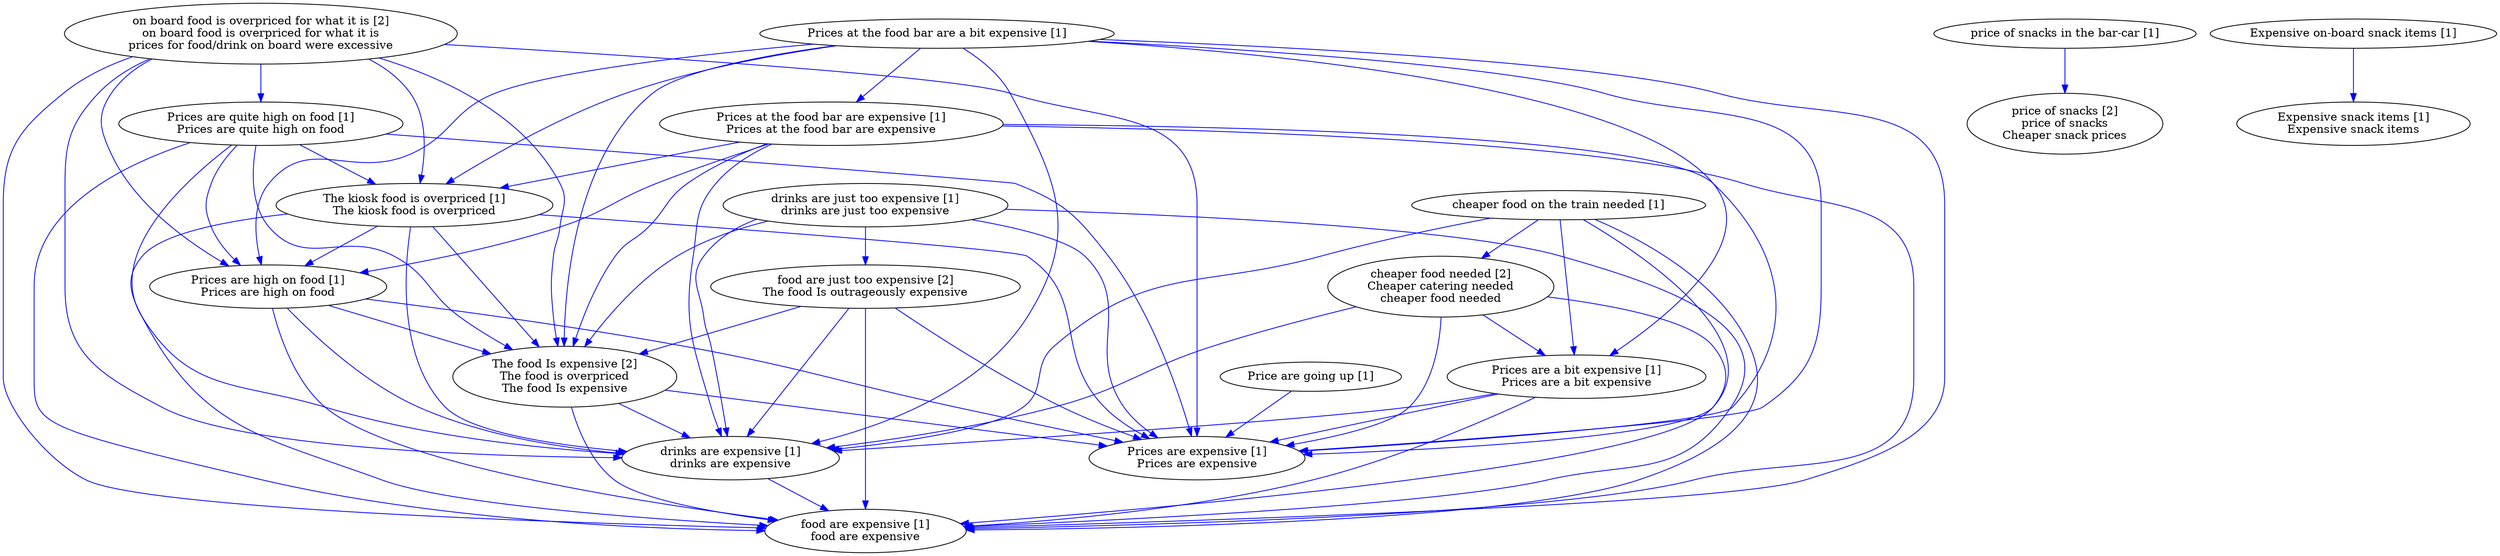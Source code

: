 digraph collapsedGraph {
"cheaper food needed [2]\nCheaper catering needed\ncheaper food needed""price of snacks [2]\nprice of snacks\nCheaper snack prices""food are just too expensive [2]\nThe food Is outrageously expensive""The food Is expensive [2]\nThe food is overpriced\nThe food Is expensive""on board food is overpriced for what it is [2]\non board food is overpriced for what it is\nprices for food/drink on board were excessive""Expensive on-board snack items [1]""Expensive snack items [1]\nExpensive snack items""Price are going up [1]""Prices are quite high on food [1]\nPrices are quite high on food""Prices are high on food [1]\nPrices are high on food""Prices at the food bar are a bit expensive [1]""Prices at the food bar are expensive [1]\nPrices at the food bar are expensive""Prices are expensive [1]\nPrices are expensive""Prices are a bit expensive [1]\nPrices are a bit expensive""The kiosk food is overpriced [1]\nThe kiosk food is overpriced""cheaper food on the train needed [1]""drinks are just too expensive [1]\ndrinks are just too expensive""drinks are expensive [1]\ndrinks are expensive""food are expensive [1]\nfood are expensive""price of snacks in the bar-car [1]""The kiosk food is overpriced [1]\nThe kiosk food is overpriced" -> "The food Is expensive [2]\nThe food is overpriced\nThe food Is expensive" [color=blue]
"cheaper food needed [2]\nCheaper catering needed\ncheaper food needed" -> "Prices are a bit expensive [1]\nPrices are a bit expensive" [color=blue]
"The kiosk food is overpriced [1]\nThe kiosk food is overpriced" -> "Prices are high on food [1]\nPrices are high on food" [color=blue]
"Prices are a bit expensive [1]\nPrices are a bit expensive" -> "drinks are expensive [1]\ndrinks are expensive" [color=blue]
"on board food is overpriced for what it is [2]\non board food is overpriced for what it is\nprices for food/drink on board were excessive" -> "The kiosk food is overpriced [1]\nThe kiosk food is overpriced" [color=blue]
"cheaper food needed [2]\nCheaper catering needed\ncheaper food needed" -> "food are expensive [1]\nfood are expensive" [color=blue]
"Prices are quite high on food [1]\nPrices are quite high on food" -> "The kiosk food is overpriced [1]\nThe kiosk food is overpriced" [color=blue]
"Prices are quite high on food [1]\nPrices are quite high on food" -> "food are expensive [1]\nfood are expensive" [color=blue]
"The kiosk food is overpriced [1]\nThe kiosk food is overpriced" -> "Prices are expensive [1]\nPrices are expensive" [color=blue]
"Prices are quite high on food [1]\nPrices are quite high on food" -> "Prices are expensive [1]\nPrices are expensive" [color=blue]
"Prices are quite high on food [1]\nPrices are quite high on food" -> "drinks are expensive [1]\ndrinks are expensive" [color=blue]
"The kiosk food is overpriced [1]\nThe kiosk food is overpriced" -> "drinks are expensive [1]\ndrinks are expensive" [color=blue]
"Prices are quite high on food [1]\nPrices are quite high on food" -> "The food Is expensive [2]\nThe food is overpriced\nThe food Is expensive" [color=blue]
"The food Is expensive [2]\nThe food is overpriced\nThe food Is expensive" -> "food are expensive [1]\nfood are expensive" [color=blue]
"cheaper food on the train needed [1]" -> "food are expensive [1]\nfood are expensive" [color=blue]
"cheaper food on the train needed [1]" -> "drinks are expensive [1]\ndrinks are expensive" [color=blue]
"food are just too expensive [2]\nThe food Is outrageously expensive" -> "drinks are expensive [1]\ndrinks are expensive" [color=blue]
"food are just too expensive [2]\nThe food Is outrageously expensive" -> "Prices are expensive [1]\nPrices are expensive" [color=blue]
"cheaper food on the train needed [1]" -> "cheaper food needed [2]\nCheaper catering needed\ncheaper food needed" [color=blue]
"cheaper food on the train needed [1]" -> "Prices are expensive [1]\nPrices are expensive" [color=blue]
"Prices are a bit expensive [1]\nPrices are a bit expensive" -> "food are expensive [1]\nfood are expensive" [color=blue]
"cheaper food needed [2]\nCheaper catering needed\ncheaper food needed" -> "drinks are expensive [1]\ndrinks are expensive" [color=blue]
"The food Is expensive [2]\nThe food is overpriced\nThe food Is expensive" -> "drinks are expensive [1]\ndrinks are expensive" [color=blue]
"cheaper food needed [2]\nCheaper catering needed\ncheaper food needed" -> "Prices are expensive [1]\nPrices are expensive" [color=blue]
"The food Is expensive [2]\nThe food is overpriced\nThe food Is expensive" -> "Prices are expensive [1]\nPrices are expensive" [color=blue]
"drinks are expensive [1]\ndrinks are expensive" -> "food are expensive [1]\nfood are expensive" [color=blue]
"The kiosk food is overpriced [1]\nThe kiosk food is overpriced" -> "food are expensive [1]\nfood are expensive" [color=blue]
"cheaper food on the train needed [1]" -> "Prices are a bit expensive [1]\nPrices are a bit expensive" [color=blue]
"on board food is overpriced for what it is [2]\non board food is overpriced for what it is\nprices for food/drink on board were excessive" -> "Prices are quite high on food [1]\nPrices are quite high on food" [color=blue]
"on board food is overpriced for what it is [2]\non board food is overpriced for what it is\nprices for food/drink on board were excessive" -> "The food Is expensive [2]\nThe food is overpriced\nThe food Is expensive" [color=blue]
"on board food is overpriced for what it is [2]\non board food is overpriced for what it is\nprices for food/drink on board were excessive" -> "Prices are expensive [1]\nPrices are expensive" [color=blue]
"on board food is overpriced for what it is [2]\non board food is overpriced for what it is\nprices for food/drink on board were excessive" -> "drinks are expensive [1]\ndrinks are expensive" [color=blue]
"food are just too expensive [2]\nThe food Is outrageously expensive" -> "food are expensive [1]\nfood are expensive" [color=blue]
"Prices at the food bar are expensive [1]\nPrices at the food bar are expensive" -> "Prices are high on food [1]\nPrices are high on food" [color=blue]
"drinks are just too expensive [1]\ndrinks are just too expensive" -> "The food Is expensive [2]\nThe food is overpriced\nThe food Is expensive" [color=blue]
"Prices at the food bar are expensive [1]\nPrices at the food bar are expensive" -> "The kiosk food is overpriced [1]\nThe kiosk food is overpriced" [color=blue]
"Prices at the food bar are a bit expensive [1]" -> "Prices are high on food [1]\nPrices are high on food" [color=blue]
"Prices are high on food [1]\nPrices are high on food" -> "The food Is expensive [2]\nThe food is overpriced\nThe food Is expensive" [color=blue]
"Prices at the food bar are expensive [1]\nPrices at the food bar are expensive" -> "drinks are expensive [1]\ndrinks are expensive" [color=blue]
"price of snacks in the bar-car [1]" -> "price of snacks [2]\nprice of snacks\nCheaper snack prices" [color=blue]
"Prices are high on food [1]\nPrices are high on food" -> "Prices are expensive [1]\nPrices are expensive" [color=blue]
"drinks are just too expensive [1]\ndrinks are just too expensive" -> "Prices are expensive [1]\nPrices are expensive" [color=blue]
"drinks are just too expensive [1]\ndrinks are just too expensive" -> "food are expensive [1]\nfood are expensive" [color=blue]
"on board food is overpriced for what it is [2]\non board food is overpriced for what it is\nprices for food/drink on board were excessive" -> "food are expensive [1]\nfood are expensive" [color=blue]
"drinks are just too expensive [1]\ndrinks are just too expensive" -> "food are just too expensive [2]\nThe food Is outrageously expensive" [color=blue]
"Prices are high on food [1]\nPrices are high on food" -> "drinks are expensive [1]\ndrinks are expensive" [color=blue]
"Prices at the food bar are a bit expensive [1]" -> "drinks are expensive [1]\ndrinks are expensive" [color=blue]
"Prices at the food bar are a bit expensive [1]" -> "The kiosk food is overpriced [1]\nThe kiosk food is overpriced" [color=blue]
"Prices at the food bar are expensive [1]\nPrices at the food bar are expensive" -> "The food Is expensive [2]\nThe food is overpriced\nThe food Is expensive" [color=blue]
"Prices at the food bar are expensive [1]\nPrices at the food bar are expensive" -> "food are expensive [1]\nfood are expensive" [color=blue]
"Prices are high on food [1]\nPrices are high on food" -> "food are expensive [1]\nfood are expensive" [color=blue]
"food are just too expensive [2]\nThe food Is outrageously expensive" -> "The food Is expensive [2]\nThe food is overpriced\nThe food Is expensive" [color=blue]
"Prices at the food bar are a bit expensive [1]" -> "food are expensive [1]\nfood are expensive" [color=blue]
"Prices at the food bar are a bit expensive [1]" -> "The food Is expensive [2]\nThe food is overpriced\nThe food Is expensive" [color=blue]
"on board food is overpriced for what it is [2]\non board food is overpriced for what it is\nprices for food/drink on board were excessive" -> "Prices are high on food [1]\nPrices are high on food" [color=blue]
"Price are going up [1]" -> "Prices are expensive [1]\nPrices are expensive" [color=blue]
"Expensive on-board snack items [1]" -> "Expensive snack items [1]\nExpensive snack items" [color=blue]
"Prices are quite high on food [1]\nPrices are quite high on food" -> "Prices are high on food [1]\nPrices are high on food" [color=blue]
"Prices at the food bar are a bit expensive [1]" -> "Prices at the food bar are expensive [1]\nPrices at the food bar are expensive" [color=blue]
"Prices at the food bar are expensive [1]\nPrices at the food bar are expensive" -> "Prices are expensive [1]\nPrices are expensive" [color=blue]
"Prices at the food bar are a bit expensive [1]" -> "Prices are a bit expensive [1]\nPrices are a bit expensive" [color=blue]
"Prices are a bit expensive [1]\nPrices are a bit expensive" -> "Prices are expensive [1]\nPrices are expensive" [color=blue]
"Prices at the food bar are a bit expensive [1]" -> "Prices are expensive [1]\nPrices are expensive" [color=blue]
"drinks are just too expensive [1]\ndrinks are just too expensive" -> "drinks are expensive [1]\ndrinks are expensive" [color=blue]
}